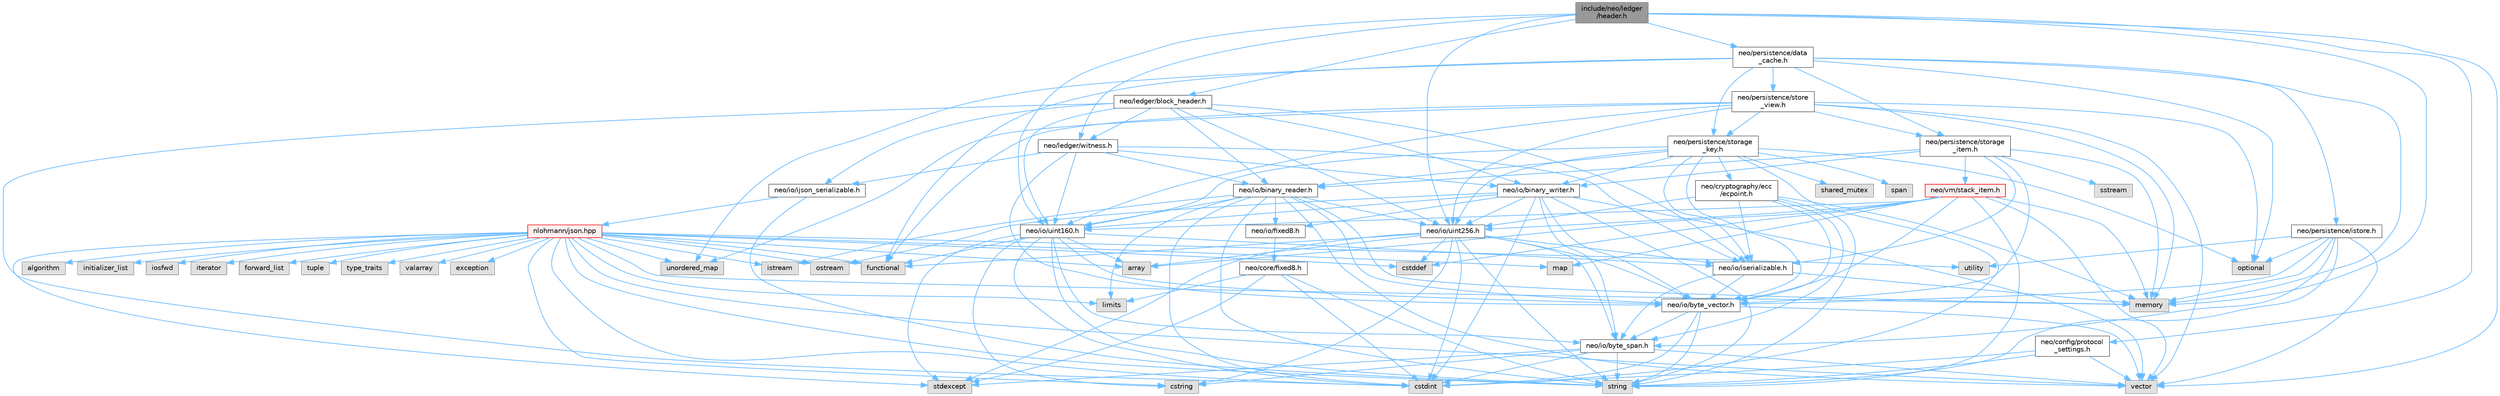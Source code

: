digraph "include/neo/ledger/header.h"
{
 // LATEX_PDF_SIZE
  bgcolor="transparent";
  edge [fontname=Helvetica,fontsize=10,labelfontname=Helvetica,labelfontsize=10];
  node [fontname=Helvetica,fontsize=10,shape=box,height=0.2,width=0.4];
  Node1 [id="Node000001",label="include/neo/ledger\l/header.h",height=0.2,width=0.4,color="gray40", fillcolor="grey60", style="filled", fontcolor="black",tooltip=" "];
  Node1 -> Node2 [id="edge1_Node000001_Node000002",color="steelblue1",style="solid",tooltip=" "];
  Node2 [id="Node000002",label="neo/config/protocol\l_settings.h",height=0.2,width=0.4,color="grey40", fillcolor="white", style="filled",URL="$config_2protocol__settings_8h.html",tooltip=" "];
  Node2 -> Node3 [id="edge2_Node000002_Node000003",color="steelblue1",style="solid",tooltip=" "];
  Node3 [id="Node000003",label="cstdint",height=0.2,width=0.4,color="grey60", fillcolor="#E0E0E0", style="filled",tooltip=" "];
  Node2 -> Node4 [id="edge3_Node000002_Node000004",color="steelblue1",style="solid",tooltip=" "];
  Node4 [id="Node000004",label="string",height=0.2,width=0.4,color="grey60", fillcolor="#E0E0E0", style="filled",tooltip=" "];
  Node2 -> Node5 [id="edge4_Node000002_Node000005",color="steelblue1",style="solid",tooltip=" "];
  Node5 [id="Node000005",label="vector",height=0.2,width=0.4,color="grey60", fillcolor="#E0E0E0", style="filled",tooltip=" "];
  Node1 -> Node6 [id="edge5_Node000001_Node000006",color="steelblue1",style="solid",tooltip=" "];
  Node6 [id="Node000006",label="neo/io/uint160.h",height=0.2,width=0.4,color="grey40", fillcolor="white", style="filled",URL="$uint160_8h.html",tooltip=" "];
  Node6 -> Node7 [id="edge6_Node000006_Node000007",color="steelblue1",style="solid",tooltip=" "];
  Node7 [id="Node000007",label="neo/io/byte_span.h",height=0.2,width=0.4,color="grey40", fillcolor="white", style="filled",URL="$io_2byte__span_8h.html",tooltip=" "];
  Node7 -> Node3 [id="edge7_Node000007_Node000003",color="steelblue1",style="solid",tooltip=" "];
  Node7 -> Node8 [id="edge8_Node000007_Node000008",color="steelblue1",style="solid",tooltip=" "];
  Node8 [id="Node000008",label="cstring",height=0.2,width=0.4,color="grey60", fillcolor="#E0E0E0", style="filled",tooltip=" "];
  Node7 -> Node9 [id="edge9_Node000007_Node000009",color="steelblue1",style="solid",tooltip=" "];
  Node9 [id="Node000009",label="stdexcept",height=0.2,width=0.4,color="grey60", fillcolor="#E0E0E0", style="filled",tooltip=" "];
  Node7 -> Node4 [id="edge10_Node000007_Node000004",color="steelblue1",style="solid",tooltip=" "];
  Node7 -> Node5 [id="edge11_Node000007_Node000005",color="steelblue1",style="solid",tooltip=" "];
  Node6 -> Node10 [id="edge12_Node000006_Node000010",color="steelblue1",style="solid",tooltip=" "];
  Node10 [id="Node000010",label="neo/io/byte_vector.h",height=0.2,width=0.4,color="grey40", fillcolor="white", style="filled",URL="$io_2byte__vector_8h.html",tooltip=" "];
  Node10 -> Node7 [id="edge13_Node000010_Node000007",color="steelblue1",style="solid",tooltip=" "];
  Node10 -> Node3 [id="edge14_Node000010_Node000003",color="steelblue1",style="solid",tooltip=" "];
  Node10 -> Node4 [id="edge15_Node000010_Node000004",color="steelblue1",style="solid",tooltip=" "];
  Node10 -> Node5 [id="edge16_Node000010_Node000005",color="steelblue1",style="solid",tooltip=" "];
  Node6 -> Node11 [id="edge17_Node000006_Node000011",color="steelblue1",style="solid",tooltip=" "];
  Node11 [id="Node000011",label="neo/io/iserializable.h",height=0.2,width=0.4,color="grey40", fillcolor="white", style="filled",URL="$iserializable_8h.html",tooltip=" "];
  Node11 -> Node7 [id="edge18_Node000011_Node000007",color="steelblue1",style="solid",tooltip=" "];
  Node11 -> Node10 [id="edge19_Node000011_Node000010",color="steelblue1",style="solid",tooltip=" "];
  Node11 -> Node12 [id="edge20_Node000011_Node000012",color="steelblue1",style="solid",tooltip=" "];
  Node12 [id="Node000012",label="memory",height=0.2,width=0.4,color="grey60", fillcolor="#E0E0E0", style="filled",tooltip=" "];
  Node6 -> Node13 [id="edge21_Node000006_Node000013",color="steelblue1",style="solid",tooltip=" "];
  Node13 [id="Node000013",label="array",height=0.2,width=0.4,color="grey60", fillcolor="#E0E0E0", style="filled",tooltip=" "];
  Node6 -> Node3 [id="edge22_Node000006_Node000003",color="steelblue1",style="solid",tooltip=" "];
  Node6 -> Node8 [id="edge23_Node000006_Node000008",color="steelblue1",style="solid",tooltip=" "];
  Node6 -> Node14 [id="edge24_Node000006_Node000014",color="steelblue1",style="solid",tooltip=" "];
  Node14 [id="Node000014",label="functional",height=0.2,width=0.4,color="grey60", fillcolor="#E0E0E0", style="filled",tooltip=" "];
  Node6 -> Node9 [id="edge25_Node000006_Node000009",color="steelblue1",style="solid",tooltip=" "];
  Node6 -> Node4 [id="edge26_Node000006_Node000004",color="steelblue1",style="solid",tooltip=" "];
  Node1 -> Node15 [id="edge27_Node000001_Node000015",color="steelblue1",style="solid",tooltip=" "];
  Node15 [id="Node000015",label="neo/io/uint256.h",height=0.2,width=0.4,color="grey40", fillcolor="white", style="filled",URL="$uint256_8h.html",tooltip=" "];
  Node15 -> Node7 [id="edge28_Node000015_Node000007",color="steelblue1",style="solid",tooltip=" "];
  Node15 -> Node10 [id="edge29_Node000015_Node000010",color="steelblue1",style="solid",tooltip=" "];
  Node15 -> Node11 [id="edge30_Node000015_Node000011",color="steelblue1",style="solid",tooltip=" "];
  Node15 -> Node13 [id="edge31_Node000015_Node000013",color="steelblue1",style="solid",tooltip=" "];
  Node15 -> Node16 [id="edge32_Node000015_Node000016",color="steelblue1",style="solid",tooltip=" "];
  Node16 [id="Node000016",label="cstddef",height=0.2,width=0.4,color="grey60", fillcolor="#E0E0E0", style="filled",tooltip=" "];
  Node15 -> Node3 [id="edge33_Node000015_Node000003",color="steelblue1",style="solid",tooltip=" "];
  Node15 -> Node8 [id="edge34_Node000015_Node000008",color="steelblue1",style="solid",tooltip=" "];
  Node15 -> Node14 [id="edge35_Node000015_Node000014",color="steelblue1",style="solid",tooltip=" "];
  Node15 -> Node9 [id="edge36_Node000015_Node000009",color="steelblue1",style="solid",tooltip=" "];
  Node15 -> Node4 [id="edge37_Node000015_Node000004",color="steelblue1",style="solid",tooltip=" "];
  Node1 -> Node17 [id="edge38_Node000001_Node000017",color="steelblue1",style="solid",tooltip=" "];
  Node17 [id="Node000017",label="neo/ledger/block_header.h",height=0.2,width=0.4,color="grey40", fillcolor="white", style="filled",URL="$block__header_8h.html",tooltip=" "];
  Node17 -> Node18 [id="edge39_Node000017_Node000018",color="steelblue1",style="solid",tooltip=" "];
  Node18 [id="Node000018",label="neo/io/binary_reader.h",height=0.2,width=0.4,color="grey40", fillcolor="white", style="filled",URL="$binary__reader_8h.html",tooltip=" "];
  Node18 -> Node10 [id="edge40_Node000018_Node000010",color="steelblue1",style="solid",tooltip=" "];
  Node18 -> Node19 [id="edge41_Node000018_Node000019",color="steelblue1",style="solid",tooltip=" "];
  Node19 [id="Node000019",label="neo/io/fixed8.h",height=0.2,width=0.4,color="grey40", fillcolor="white", style="filled",URL="$io_2fixed8_8h.html",tooltip=" "];
  Node19 -> Node20 [id="edge42_Node000019_Node000020",color="steelblue1",style="solid",tooltip=" "];
  Node20 [id="Node000020",label="neo/core/fixed8.h",height=0.2,width=0.4,color="grey40", fillcolor="white", style="filled",URL="$core_2fixed8_8h.html",tooltip=" "];
  Node20 -> Node3 [id="edge43_Node000020_Node000003",color="steelblue1",style="solid",tooltip=" "];
  Node20 -> Node21 [id="edge44_Node000020_Node000021",color="steelblue1",style="solid",tooltip=" "];
  Node21 [id="Node000021",label="limits",height=0.2,width=0.4,color="grey60", fillcolor="#E0E0E0", style="filled",tooltip=" "];
  Node20 -> Node9 [id="edge45_Node000020_Node000009",color="steelblue1",style="solid",tooltip=" "];
  Node20 -> Node4 [id="edge46_Node000020_Node000004",color="steelblue1",style="solid",tooltip=" "];
  Node18 -> Node6 [id="edge47_Node000018_Node000006",color="steelblue1",style="solid",tooltip=" "];
  Node18 -> Node15 [id="edge48_Node000018_Node000015",color="steelblue1",style="solid",tooltip=" "];
  Node18 -> Node3 [id="edge49_Node000018_Node000003",color="steelblue1",style="solid",tooltip=" "];
  Node18 -> Node22 [id="edge50_Node000018_Node000022",color="steelblue1",style="solid",tooltip=" "];
  Node22 [id="Node000022",label="istream",height=0.2,width=0.4,color="grey60", fillcolor="#E0E0E0", style="filled",tooltip=" "];
  Node18 -> Node21 [id="edge51_Node000018_Node000021",color="steelblue1",style="solid",tooltip=" "];
  Node18 -> Node12 [id="edge52_Node000018_Node000012",color="steelblue1",style="solid",tooltip=" "];
  Node18 -> Node4 [id="edge53_Node000018_Node000004",color="steelblue1",style="solid",tooltip=" "];
  Node18 -> Node5 [id="edge54_Node000018_Node000005",color="steelblue1",style="solid",tooltip=" "];
  Node17 -> Node23 [id="edge55_Node000017_Node000023",color="steelblue1",style="solid",tooltip=" "];
  Node23 [id="Node000023",label="neo/io/binary_writer.h",height=0.2,width=0.4,color="grey40", fillcolor="white", style="filled",URL="$binary__writer_8h.html",tooltip=" "];
  Node23 -> Node7 [id="edge56_Node000023_Node000007",color="steelblue1",style="solid",tooltip=" "];
  Node23 -> Node10 [id="edge57_Node000023_Node000010",color="steelblue1",style="solid",tooltip=" "];
  Node23 -> Node19 [id="edge58_Node000023_Node000019",color="steelblue1",style="solid",tooltip=" "];
  Node23 -> Node6 [id="edge59_Node000023_Node000006",color="steelblue1",style="solid",tooltip=" "];
  Node23 -> Node15 [id="edge60_Node000023_Node000015",color="steelblue1",style="solid",tooltip=" "];
  Node23 -> Node3 [id="edge61_Node000023_Node000003",color="steelblue1",style="solid",tooltip=" "];
  Node23 -> Node24 [id="edge62_Node000023_Node000024",color="steelblue1",style="solid",tooltip=" "];
  Node24 [id="Node000024",label="ostream",height=0.2,width=0.4,color="grey60", fillcolor="#E0E0E0", style="filled",tooltip=" "];
  Node23 -> Node4 [id="edge63_Node000023_Node000004",color="steelblue1",style="solid",tooltip=" "];
  Node23 -> Node5 [id="edge64_Node000023_Node000005",color="steelblue1",style="solid",tooltip=" "];
  Node17 -> Node25 [id="edge65_Node000017_Node000025",color="steelblue1",style="solid",tooltip=" "];
  Node25 [id="Node000025",label="neo/io/ijson_serializable.h",height=0.2,width=0.4,color="grey40", fillcolor="white", style="filled",URL="$ijson__serializable_8h.html",tooltip=" "];
  Node25 -> Node26 [id="edge66_Node000025_Node000026",color="steelblue1",style="solid",tooltip=" "];
  Node26 [id="Node000026",label="nlohmann/json.hpp",height=0.2,width=0.4,color="red", fillcolor="#FFF0F0", style="filled",URL="$json_8hpp.html",tooltip=" "];
  Node26 -> Node27 [id="edge67_Node000026_Node000027",color="steelblue1",style="solid",tooltip=" "];
  Node27 [id="Node000027",label="algorithm",height=0.2,width=0.4,color="grey60", fillcolor="#E0E0E0", style="filled",tooltip=" "];
  Node26 -> Node16 [id="edge68_Node000026_Node000016",color="steelblue1",style="solid",tooltip=" "];
  Node26 -> Node14 [id="edge69_Node000026_Node000014",color="steelblue1",style="solid",tooltip=" "];
  Node26 -> Node28 [id="edge70_Node000026_Node000028",color="steelblue1",style="solid",tooltip=" "];
  Node28 [id="Node000028",label="initializer_list",height=0.2,width=0.4,color="grey60", fillcolor="#E0E0E0", style="filled",tooltip=" "];
  Node26 -> Node29 [id="edge71_Node000026_Node000029",color="steelblue1",style="solid",tooltip=" "];
  Node29 [id="Node000029",label="iosfwd",height=0.2,width=0.4,color="grey60", fillcolor="#E0E0E0", style="filled",tooltip=" "];
  Node26 -> Node30 [id="edge72_Node000026_Node000030",color="steelblue1",style="solid",tooltip=" "];
  Node30 [id="Node000030",label="iterator",height=0.2,width=0.4,color="grey60", fillcolor="#E0E0E0", style="filled",tooltip=" "];
  Node26 -> Node12 [id="edge73_Node000026_Node000012",color="steelblue1",style="solid",tooltip=" "];
  Node26 -> Node4 [id="edge74_Node000026_Node000004",color="steelblue1",style="solid",tooltip=" "];
  Node26 -> Node31 [id="edge75_Node000026_Node000031",color="steelblue1",style="solid",tooltip=" "];
  Node31 [id="Node000031",label="utility",height=0.2,width=0.4,color="grey60", fillcolor="#E0E0E0", style="filled",tooltip=" "];
  Node26 -> Node5 [id="edge76_Node000026_Node000005",color="steelblue1",style="solid",tooltip=" "];
  Node26 -> Node13 [id="edge77_Node000026_Node000013",color="steelblue1",style="solid",tooltip=" "];
  Node26 -> Node32 [id="edge78_Node000026_Node000032",color="steelblue1",style="solid",tooltip=" "];
  Node32 [id="Node000032",label="forward_list",height=0.2,width=0.4,color="grey60", fillcolor="#E0E0E0", style="filled",tooltip=" "];
  Node26 -> Node33 [id="edge79_Node000026_Node000033",color="steelblue1",style="solid",tooltip=" "];
  Node33 [id="Node000033",label="map",height=0.2,width=0.4,color="grey60", fillcolor="#E0E0E0", style="filled",tooltip=" "];
  Node26 -> Node34 [id="edge80_Node000026_Node000034",color="steelblue1",style="solid",tooltip=" "];
  Node34 [id="Node000034",label="tuple",height=0.2,width=0.4,color="grey60", fillcolor="#E0E0E0", style="filled",tooltip=" "];
  Node26 -> Node35 [id="edge81_Node000026_Node000035",color="steelblue1",style="solid",tooltip=" "];
  Node35 [id="Node000035",label="type_traits",height=0.2,width=0.4,color="grey60", fillcolor="#E0E0E0", style="filled",tooltip=" "];
  Node26 -> Node36 [id="edge82_Node000026_Node000036",color="steelblue1",style="solid",tooltip=" "];
  Node36 [id="Node000036",label="unordered_map",height=0.2,width=0.4,color="grey60", fillcolor="#E0E0E0", style="filled",tooltip=" "];
  Node26 -> Node37 [id="edge83_Node000026_Node000037",color="steelblue1",style="solid",tooltip=" "];
  Node37 [id="Node000037",label="valarray",height=0.2,width=0.4,color="grey60", fillcolor="#E0E0E0", style="filled",tooltip=" "];
  Node26 -> Node38 [id="edge84_Node000026_Node000038",color="steelblue1",style="solid",tooltip=" "];
  Node38 [id="Node000038",label="exception",height=0.2,width=0.4,color="grey60", fillcolor="#E0E0E0", style="filled",tooltip=" "];
  Node26 -> Node9 [id="edge85_Node000026_Node000009",color="steelblue1",style="solid",tooltip=" "];
  Node26 -> Node3 [id="edge86_Node000026_Node000003",color="steelblue1",style="solid",tooltip=" "];
  Node26 -> Node21 [id="edge87_Node000026_Node000021",color="steelblue1",style="solid",tooltip=" "];
  Node26 -> Node8 [id="edge88_Node000026_Node000008",color="steelblue1",style="solid",tooltip=" "];
  Node26 -> Node22 [id="edge89_Node000026_Node000022",color="steelblue1",style="solid",tooltip=" "];
  Node26 -> Node24 [id="edge90_Node000026_Node000024",color="steelblue1",style="solid",tooltip=" "];
  Node25 -> Node4 [id="edge91_Node000025_Node000004",color="steelblue1",style="solid",tooltip=" "];
  Node17 -> Node11 [id="edge92_Node000017_Node000011",color="steelblue1",style="solid",tooltip=" "];
  Node17 -> Node6 [id="edge93_Node000017_Node000006",color="steelblue1",style="solid",tooltip=" "];
  Node17 -> Node15 [id="edge94_Node000017_Node000015",color="steelblue1",style="solid",tooltip=" "];
  Node17 -> Node49 [id="edge95_Node000017_Node000049",color="steelblue1",style="solid",tooltip=" "];
  Node49 [id="Node000049",label="neo/ledger/witness.h",height=0.2,width=0.4,color="grey40", fillcolor="white", style="filled",URL="$ledger_2witness_8h.html",tooltip=" "];
  Node49 -> Node18 [id="edge96_Node000049_Node000018",color="steelblue1",style="solid",tooltip=" "];
  Node49 -> Node23 [id="edge97_Node000049_Node000023",color="steelblue1",style="solid",tooltip=" "];
  Node49 -> Node10 [id="edge98_Node000049_Node000010",color="steelblue1",style="solid",tooltip=" "];
  Node49 -> Node25 [id="edge99_Node000049_Node000025",color="steelblue1",style="solid",tooltip=" "];
  Node49 -> Node11 [id="edge100_Node000049_Node000011",color="steelblue1",style="solid",tooltip=" "];
  Node49 -> Node6 [id="edge101_Node000049_Node000006",color="steelblue1",style="solid",tooltip=" "];
  Node17 -> Node3 [id="edge102_Node000017_Node000003",color="steelblue1",style="solid",tooltip=" "];
  Node1 -> Node49 [id="edge103_Node000001_Node000049",color="steelblue1",style="solid",tooltip=" "];
  Node1 -> Node50 [id="edge104_Node000001_Node000050",color="steelblue1",style="solid",tooltip=" "];
  Node50 [id="Node000050",label="neo/persistence/data\l_cache.h",height=0.2,width=0.4,color="grey40", fillcolor="white", style="filled",URL="$data__cache_8h.html",tooltip=" "];
  Node50 -> Node51 [id="edge105_Node000050_Node000051",color="steelblue1",style="solid",tooltip=" "];
  Node51 [id="Node000051",label="neo/persistence/istore.h",height=0.2,width=0.4,color="grey40", fillcolor="white", style="filled",URL="$istore_8h.html",tooltip=" "];
  Node51 -> Node7 [id="edge106_Node000051_Node000007",color="steelblue1",style="solid",tooltip=" "];
  Node51 -> Node10 [id="edge107_Node000051_Node000010",color="steelblue1",style="solid",tooltip=" "];
  Node51 -> Node12 [id="edge108_Node000051_Node000012",color="steelblue1",style="solid",tooltip=" "];
  Node51 -> Node52 [id="edge109_Node000051_Node000052",color="steelblue1",style="solid",tooltip=" "];
  Node52 [id="Node000052",label="optional",height=0.2,width=0.4,color="grey60", fillcolor="#E0E0E0", style="filled",tooltip=" "];
  Node51 -> Node4 [id="edge110_Node000051_Node000004",color="steelblue1",style="solid",tooltip=" "];
  Node51 -> Node31 [id="edge111_Node000051_Node000031",color="steelblue1",style="solid",tooltip=" "];
  Node51 -> Node5 [id="edge112_Node000051_Node000005",color="steelblue1",style="solid",tooltip=" "];
  Node50 -> Node53 [id="edge113_Node000050_Node000053",color="steelblue1",style="solid",tooltip=" "];
  Node53 [id="Node000053",label="neo/persistence/storage\l_item.h",height=0.2,width=0.4,color="grey40", fillcolor="white", style="filled",URL="$persistence_2storage__item_8h.html",tooltip=" "];
  Node53 -> Node18 [id="edge114_Node000053_Node000018",color="steelblue1",style="solid",tooltip=" "];
  Node53 -> Node23 [id="edge115_Node000053_Node000023",color="steelblue1",style="solid",tooltip=" "];
  Node53 -> Node10 [id="edge116_Node000053_Node000010",color="steelblue1",style="solid",tooltip=" "];
  Node53 -> Node11 [id="edge117_Node000053_Node000011",color="steelblue1",style="solid",tooltip=" "];
  Node53 -> Node54 [id="edge118_Node000053_Node000054",color="steelblue1",style="solid",tooltip=" "];
  Node54 [id="Node000054",label="neo/vm/stack_item.h",height=0.2,width=0.4,color="red", fillcolor="#FFF0F0", style="filled",URL="$stack__item_8h.html",tooltip=" "];
  Node54 -> Node10 [id="edge119_Node000054_Node000010",color="steelblue1",style="solid",tooltip=" "];
  Node54 -> Node6 [id="edge120_Node000054_Node000006",color="steelblue1",style="solid",tooltip=" "];
  Node54 -> Node15 [id="edge121_Node000054_Node000015",color="steelblue1",style="solid",tooltip=" "];
  Node54 -> Node13 [id="edge122_Node000054_Node000013",color="steelblue1",style="solid",tooltip=" "];
  Node54 -> Node16 [id="edge123_Node000054_Node000016",color="steelblue1",style="solid",tooltip=" "];
  Node54 -> Node33 [id="edge124_Node000054_Node000033",color="steelblue1",style="solid",tooltip=" "];
  Node54 -> Node12 [id="edge125_Node000054_Node000012",color="steelblue1",style="solid",tooltip=" "];
  Node54 -> Node4 [id="edge126_Node000054_Node000004",color="steelblue1",style="solid",tooltip=" "];
  Node54 -> Node5 [id="edge127_Node000054_Node000005",color="steelblue1",style="solid",tooltip=" "];
  Node53 -> Node12 [id="edge128_Node000053_Node000012",color="steelblue1",style="solid",tooltip=" "];
  Node53 -> Node58 [id="edge129_Node000053_Node000058",color="steelblue1",style="solid",tooltip=" "];
  Node58 [id="Node000058",label="sstream",height=0.2,width=0.4,color="grey60", fillcolor="#E0E0E0", style="filled",tooltip=" "];
  Node50 -> Node59 [id="edge130_Node000050_Node000059",color="steelblue1",style="solid",tooltip=" "];
  Node59 [id="Node000059",label="neo/persistence/storage\l_key.h",height=0.2,width=0.4,color="grey40", fillcolor="white", style="filled",URL="$persistence_2storage__key_8h.html",tooltip=" "];
  Node59 -> Node60 [id="edge131_Node000059_Node000060",color="steelblue1",style="solid",tooltip=" "];
  Node60 [id="Node000060",label="neo/cryptography/ecc\l/ecpoint.h",height=0.2,width=0.4,color="grey40", fillcolor="white", style="filled",URL="$ecpoint_8h.html",tooltip=" "];
  Node60 -> Node7 [id="edge132_Node000060_Node000007",color="steelblue1",style="solid",tooltip=" "];
  Node60 -> Node10 [id="edge133_Node000060_Node000010",color="steelblue1",style="solid",tooltip=" "];
  Node60 -> Node11 [id="edge134_Node000060_Node000011",color="steelblue1",style="solid",tooltip=" "];
  Node60 -> Node15 [id="edge135_Node000060_Node000015",color="steelblue1",style="solid",tooltip=" "];
  Node60 -> Node12 [id="edge136_Node000060_Node000012",color="steelblue1",style="solid",tooltip=" "];
  Node60 -> Node4 [id="edge137_Node000060_Node000004",color="steelblue1",style="solid",tooltip=" "];
  Node59 -> Node18 [id="edge138_Node000059_Node000018",color="steelblue1",style="solid",tooltip=" "];
  Node59 -> Node23 [id="edge139_Node000059_Node000023",color="steelblue1",style="solid",tooltip=" "];
  Node59 -> Node10 [id="edge140_Node000059_Node000010",color="steelblue1",style="solid",tooltip=" "];
  Node59 -> Node11 [id="edge141_Node000059_Node000011",color="steelblue1",style="solid",tooltip=" "];
  Node59 -> Node6 [id="edge142_Node000059_Node000006",color="steelblue1",style="solid",tooltip=" "];
  Node59 -> Node15 [id="edge143_Node000059_Node000015",color="steelblue1",style="solid",tooltip=" "];
  Node59 -> Node3 [id="edge144_Node000059_Node000003",color="steelblue1",style="solid",tooltip=" "];
  Node59 -> Node52 [id="edge145_Node000059_Node000052",color="steelblue1",style="solid",tooltip=" "];
  Node59 -> Node61 [id="edge146_Node000059_Node000061",color="steelblue1",style="solid",tooltip=" "];
  Node61 [id="Node000061",label="shared_mutex",height=0.2,width=0.4,color="grey60", fillcolor="#E0E0E0", style="filled",tooltip=" "];
  Node59 -> Node62 [id="edge147_Node000059_Node000062",color="steelblue1",style="solid",tooltip=" "];
  Node62 [id="Node000062",label="span",height=0.2,width=0.4,color="grey60", fillcolor="#E0E0E0", style="filled",tooltip=" "];
  Node50 -> Node63 [id="edge148_Node000050_Node000063",color="steelblue1",style="solid",tooltip=" "];
  Node63 [id="Node000063",label="neo/persistence/store\l_view.h",height=0.2,width=0.4,color="grey40", fillcolor="white", style="filled",URL="$store__view_8h.html",tooltip=" "];
  Node63 -> Node6 [id="edge149_Node000063_Node000006",color="steelblue1",style="solid",tooltip=" "];
  Node63 -> Node15 [id="edge150_Node000063_Node000015",color="steelblue1",style="solid",tooltip=" "];
  Node63 -> Node53 [id="edge151_Node000063_Node000053",color="steelblue1",style="solid",tooltip=" "];
  Node63 -> Node59 [id="edge152_Node000063_Node000059",color="steelblue1",style="solid",tooltip=" "];
  Node63 -> Node14 [id="edge153_Node000063_Node000014",color="steelblue1",style="solid",tooltip=" "];
  Node63 -> Node12 [id="edge154_Node000063_Node000012",color="steelblue1",style="solid",tooltip=" "];
  Node63 -> Node52 [id="edge155_Node000063_Node000052",color="steelblue1",style="solid",tooltip=" "];
  Node63 -> Node36 [id="edge156_Node000063_Node000036",color="steelblue1",style="solid",tooltip=" "];
  Node63 -> Node5 [id="edge157_Node000063_Node000005",color="steelblue1",style="solid",tooltip=" "];
  Node50 -> Node14 [id="edge158_Node000050_Node000014",color="steelblue1",style="solid",tooltip=" "];
  Node50 -> Node12 [id="edge159_Node000050_Node000012",color="steelblue1",style="solid",tooltip=" "];
  Node50 -> Node52 [id="edge160_Node000050_Node000052",color="steelblue1",style="solid",tooltip=" "];
  Node50 -> Node36 [id="edge161_Node000050_Node000036",color="steelblue1",style="solid",tooltip=" "];
  Node1 -> Node12 [id="edge162_Node000001_Node000012",color="steelblue1",style="solid",tooltip=" "];
  Node1 -> Node5 [id="edge163_Node000001_Node000005",color="steelblue1",style="solid",tooltip=" "];
}

